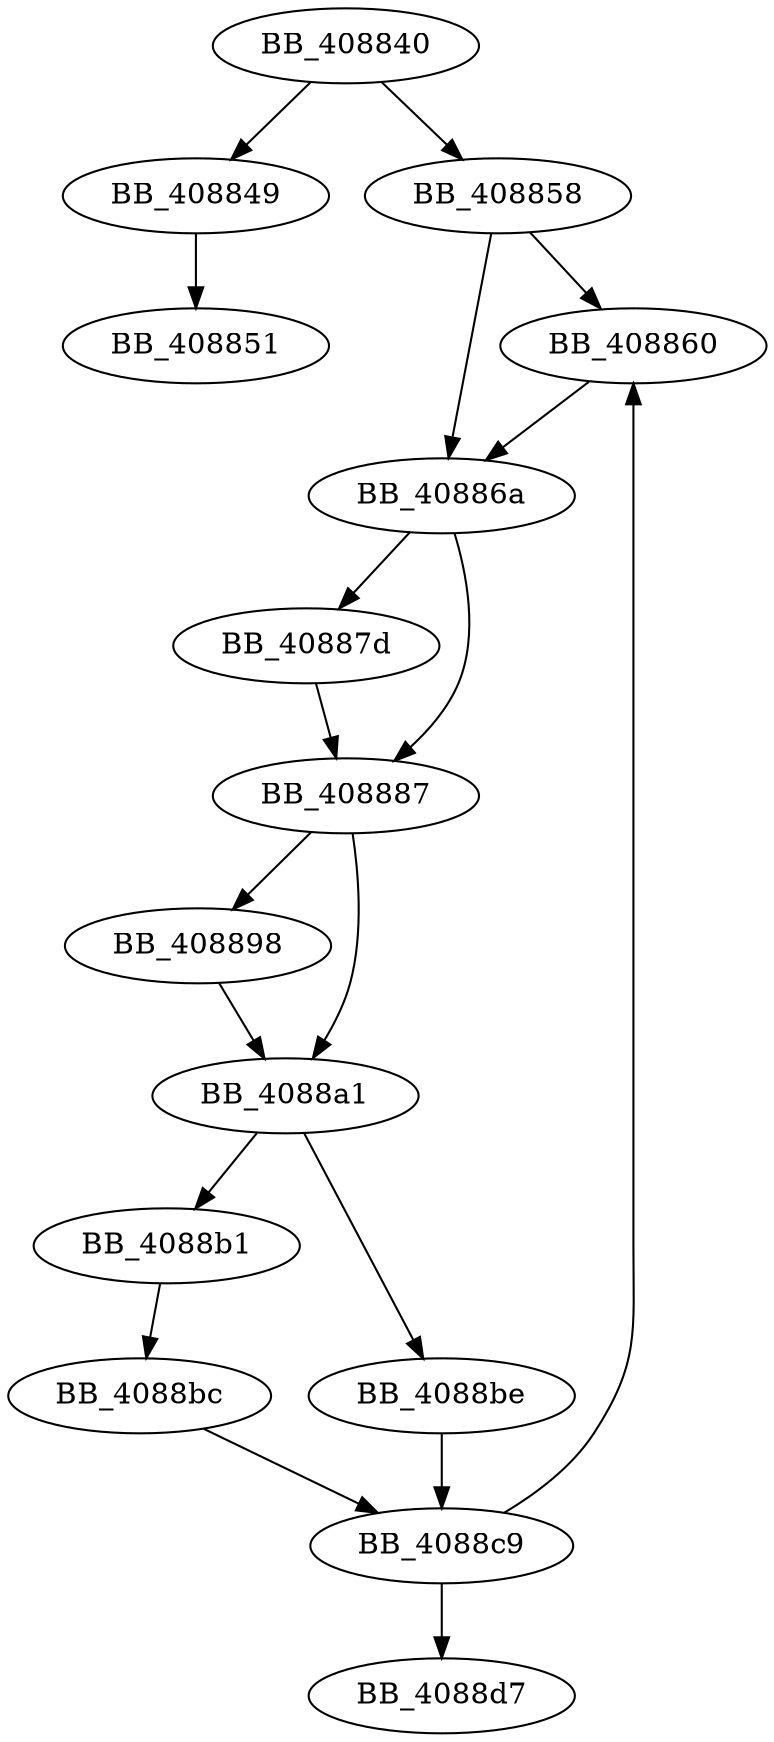 DiGraph sub_408840{
BB_408840->BB_408849
BB_408840->BB_408858
BB_408849->BB_408851
BB_408858->BB_408860
BB_408858->BB_40886a
BB_408860->BB_40886a
BB_40886a->BB_40887d
BB_40886a->BB_408887
BB_40887d->BB_408887
BB_408887->BB_408898
BB_408887->BB_4088a1
BB_408898->BB_4088a1
BB_4088a1->BB_4088b1
BB_4088a1->BB_4088be
BB_4088b1->BB_4088bc
BB_4088bc->BB_4088c9
BB_4088be->BB_4088c9
BB_4088c9->BB_408860
BB_4088c9->BB_4088d7
}
